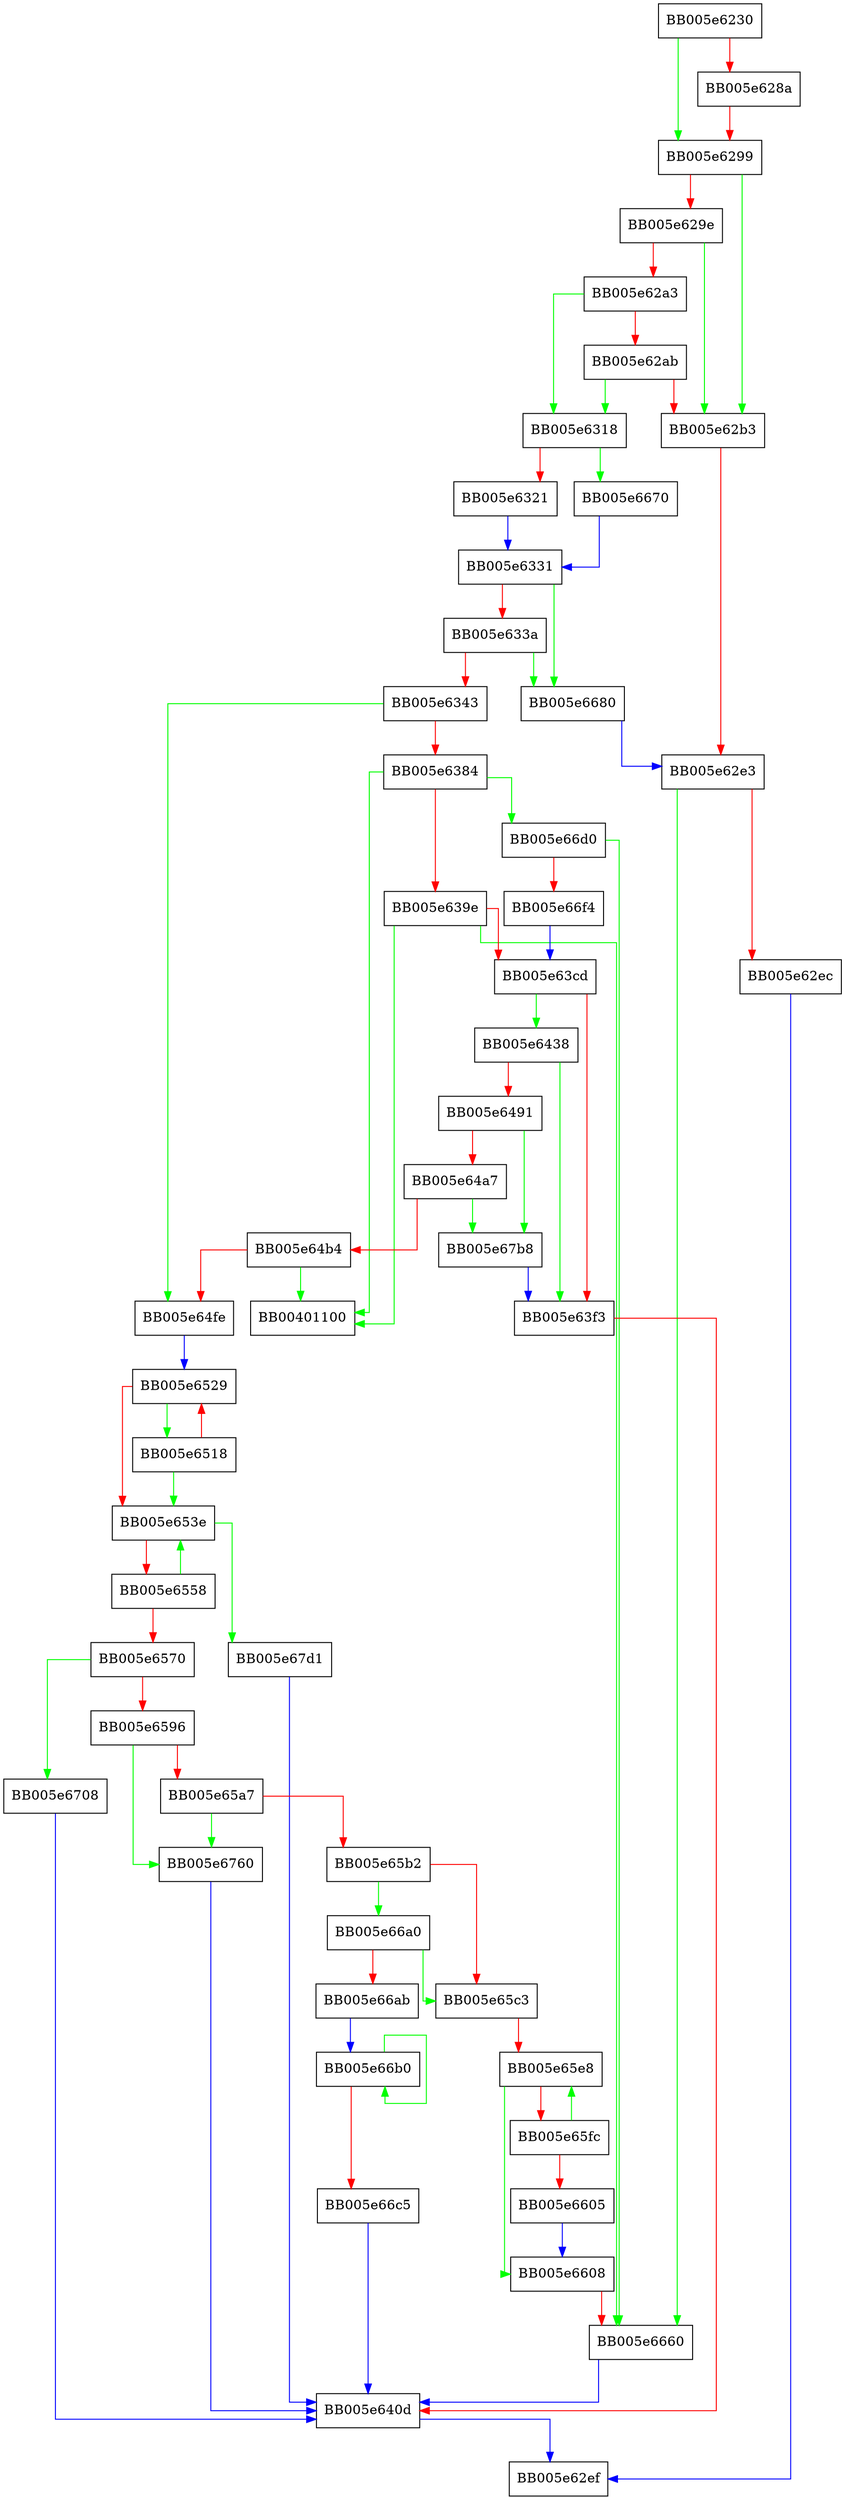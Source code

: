 digraph OSSL_HTTP_proxy_connect {
  node [shape="box"];
  graph [splines=ortho];
  BB005e6230 -> BB005e6299 [color="green"];
  BB005e6230 -> BB005e628a [color="red"];
  BB005e628a -> BB005e6299 [color="red"];
  BB005e6299 -> BB005e62b3 [color="green"];
  BB005e6299 -> BB005e629e [color="red"];
  BB005e629e -> BB005e62b3 [color="green"];
  BB005e629e -> BB005e62a3 [color="red"];
  BB005e62a3 -> BB005e6318 [color="green"];
  BB005e62a3 -> BB005e62ab [color="red"];
  BB005e62ab -> BB005e6318 [color="green"];
  BB005e62ab -> BB005e62b3 [color="red"];
  BB005e62b3 -> BB005e62e3 [color="red"];
  BB005e62e3 -> BB005e6660 [color="green"];
  BB005e62e3 -> BB005e62ec [color="red"];
  BB005e62ec -> BB005e62ef [color="blue"];
  BB005e6318 -> BB005e6670 [color="green"];
  BB005e6318 -> BB005e6321 [color="red"];
  BB005e6321 -> BB005e6331 [color="blue"];
  BB005e6331 -> BB005e6680 [color="green"];
  BB005e6331 -> BB005e633a [color="red"];
  BB005e633a -> BB005e6680 [color="green"];
  BB005e633a -> BB005e6343 [color="red"];
  BB005e6343 -> BB005e64fe [color="green"];
  BB005e6343 -> BB005e6384 [color="red"];
  BB005e6384 -> BB00401100 [color="green"];
  BB005e6384 -> BB005e66d0 [color="green"];
  BB005e6384 -> BB005e639e [color="red"];
  BB005e639e -> BB00401100 [color="green"];
  BB005e639e -> BB005e6660 [color="green"];
  BB005e639e -> BB005e63cd [color="red"];
  BB005e63cd -> BB005e6438 [color="green"];
  BB005e63cd -> BB005e63f3 [color="red"];
  BB005e63f3 -> BB005e640d [color="red"];
  BB005e640d -> BB005e62ef [color="blue"];
  BB005e6438 -> BB005e63f3 [color="green"];
  BB005e6438 -> BB005e6491 [color="red"];
  BB005e6491 -> BB005e67b8 [color="green"];
  BB005e6491 -> BB005e64a7 [color="red"];
  BB005e64a7 -> BB005e67b8 [color="green"];
  BB005e64a7 -> BB005e64b4 [color="red"];
  BB005e64b4 -> BB00401100 [color="green"];
  BB005e64b4 -> BB005e64fe [color="red"];
  BB005e64fe -> BB005e6529 [color="blue"];
  BB005e6518 -> BB005e653e [color="green"];
  BB005e6518 -> BB005e6529 [color="red"];
  BB005e6529 -> BB005e6518 [color="green"];
  BB005e6529 -> BB005e653e [color="red"];
  BB005e653e -> BB005e67d1 [color="green"];
  BB005e653e -> BB005e6558 [color="red"];
  BB005e6558 -> BB005e653e [color="green"];
  BB005e6558 -> BB005e6570 [color="red"];
  BB005e6570 -> BB005e6708 [color="green"];
  BB005e6570 -> BB005e6596 [color="red"];
  BB005e6596 -> BB005e6760 [color="green"];
  BB005e6596 -> BB005e65a7 [color="red"];
  BB005e65a7 -> BB005e6760 [color="green"];
  BB005e65a7 -> BB005e65b2 [color="red"];
  BB005e65b2 -> BB005e66a0 [color="green"];
  BB005e65b2 -> BB005e65c3 [color="red"];
  BB005e65c3 -> BB005e65e8 [color="red"];
  BB005e65e8 -> BB005e6608 [color="green"];
  BB005e65e8 -> BB005e65fc [color="red"];
  BB005e65fc -> BB005e65e8 [color="green"];
  BB005e65fc -> BB005e6605 [color="red"];
  BB005e6605 -> BB005e6608 [color="blue"];
  BB005e6608 -> BB005e6660 [color="red"];
  BB005e6660 -> BB005e640d [color="blue"];
  BB005e6670 -> BB005e6331 [color="blue"];
  BB005e6680 -> BB005e62e3 [color="blue"];
  BB005e66a0 -> BB005e65c3 [color="green"];
  BB005e66a0 -> BB005e66ab [color="red"];
  BB005e66ab -> BB005e66b0 [color="blue"];
  BB005e66b0 -> BB005e66b0 [color="green"];
  BB005e66b0 -> BB005e66c5 [color="red"];
  BB005e66c5 -> BB005e640d [color="blue"];
  BB005e66d0 -> BB005e6660 [color="green"];
  BB005e66d0 -> BB005e66f4 [color="red"];
  BB005e66f4 -> BB005e63cd [color="blue"];
  BB005e6708 -> BB005e640d [color="blue"];
  BB005e6760 -> BB005e640d [color="blue"];
  BB005e67b8 -> BB005e63f3 [color="blue"];
  BB005e67d1 -> BB005e640d [color="blue"];
}